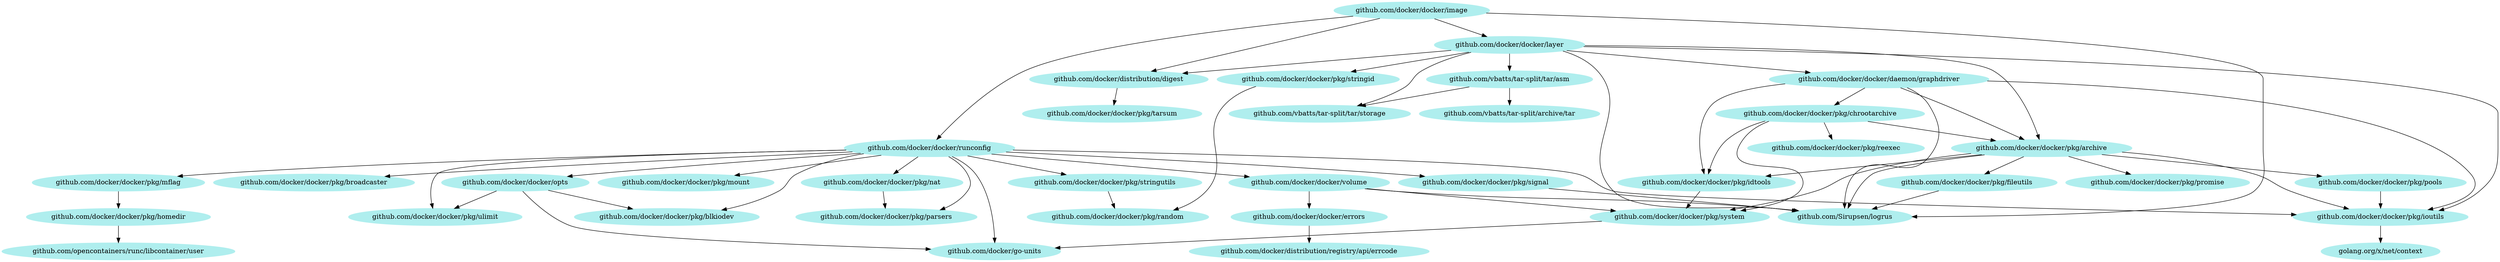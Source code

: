 digraph godep {
0 [label="github.com/docker/docker/runconfig" style="filled" color="paleturquoise"];
0 -> 1;
0 -> 2;
0 -> 3;
0 -> 4;
0 -> 5;
0 -> 6;
0 -> 7;
0 -> 8;
0 -> 9;
0 -> 10;
0 -> 11;
0 -> 12;
0 -> 13;
14 [label="github.com/docker/docker/errors" style="filled" color="paleturquoise"];
14 -> 15;
16 [label="github.com/docker/docker/pkg/idtools" style="filled" color="paleturquoise"];
16 -> 17;
13 [label="github.com/docker/go-units" style="filled" color="paleturquoise"];
6 [label="github.com/docker/docker/pkg/mount" style="filled" color="paleturquoise"];
12 [label="github.com/docker/docker/volume" style="filled" color="paleturquoise"];
12 -> 18;
12 -> 14;
12 -> 17;
15 [label="github.com/docker/distribution/registry/api/errcode" style="filled" color="paleturquoise"];
19 [label="github.com/docker/docker/layer" style="filled" color="paleturquoise"];
19 -> 18;
19 -> 20;
19 -> 21;
19 -> 22;
19 -> 4;
19 -> 23;
19 -> 24;
19 -> 25;
4 [label="github.com/docker/docker/pkg/ioutils" style="filled" color="paleturquoise"];
4 -> 26;
23 [label="github.com/docker/docker/pkg/stringid" style="filled" color="paleturquoise"];
23 -> 27;
7 [label="github.com/docker/docker/pkg/nat" style="filled" color="paleturquoise"];
7 -> 8;
9 [label="github.com/docker/docker/pkg/signal" style="filled" color="paleturquoise"];
9 -> 18;
18 [label="github.com/Sirupsen/logrus" style="filled" color="paleturquoise"];
26 [label="golang.org/x/net/context" style="filled" color="paleturquoise"];
28 [label="github.com/docker/docker/pkg/promise" style="filled" color="paleturquoise"];
1 [label="github.com/docker/docker/opts" style="filled" color="paleturquoise"];
1 -> 2;
1 -> 11;
1 -> 13;
29 [label="github.com/docker/docker/pkg/homedir" style="filled" color="paleturquoise"];
29 -> 30;
21 [label="github.com/docker/docker/daemon/graphdriver" style="filled" color="paleturquoise"];
21 -> 18;
21 -> 22;
21 -> 31;
21 -> 16;
21 -> 4;
22 [label="github.com/docker/docker/pkg/archive" style="filled" color="paleturquoise"];
22 -> 18;
22 -> 32;
22 -> 16;
22 -> 4;
22 -> 33;
22 -> 28;
22 -> 17;
34 [label="github.com/docker/docker/pkg/reexec" style="filled" color="paleturquoise"];
24 [label="github.com/vbatts/tar-split/tar/asm" style="filled" color="paleturquoise"];
24 -> 35;
24 -> 25;
3 [label="github.com/docker/docker/pkg/broadcaster" style="filled" color="paleturquoise"];
32 [label="github.com/docker/docker/pkg/fileutils" style="filled" color="paleturquoise"];
32 -> 18;
17 [label="github.com/docker/docker/pkg/system" style="filled" color="paleturquoise"];
17 -> 13;
35 [label="github.com/vbatts/tar-split/archive/tar" style="filled" color="paleturquoise"];
5 [label="github.com/docker/docker/pkg/mflag" style="filled" color="paleturquoise"];
5 -> 29;
30 [label="github.com/opencontainers/runc/libcontainer/user" style="filled" color="paleturquoise"];
20 [label="github.com/docker/distribution/digest" style="filled" color="paleturquoise"];
20 -> 36;
33 [label="github.com/docker/docker/pkg/pools" style="filled" color="paleturquoise"];
33 -> 4;
31 [label="github.com/docker/docker/pkg/chrootarchive" style="filled" color="paleturquoise"];
31 -> 22;
31 -> 16;
31 -> 34;
31 -> 17;
11 [label="github.com/docker/docker/pkg/ulimit" style="filled" color="paleturquoise"];
10 [label="github.com/docker/docker/pkg/stringutils" style="filled" color="paleturquoise"];
10 -> 27;
37 [label="github.com/docker/docker/image" style="filled" color="paleturquoise"];
37 -> 18;
37 -> 20;
37 -> 19;
37 -> 0;
36 [label="github.com/docker/docker/pkg/tarsum" style="filled" color="paleturquoise"];
27 [label="github.com/docker/docker/pkg/random" style="filled" color="paleturquoise"];
25 [label="github.com/vbatts/tar-split/tar/storage" style="filled" color="paleturquoise"];
2 [label="github.com/docker/docker/pkg/blkiodev" style="filled" color="paleturquoise"];
8 [label="github.com/docker/docker/pkg/parsers" style="filled" color="paleturquoise"];
}
